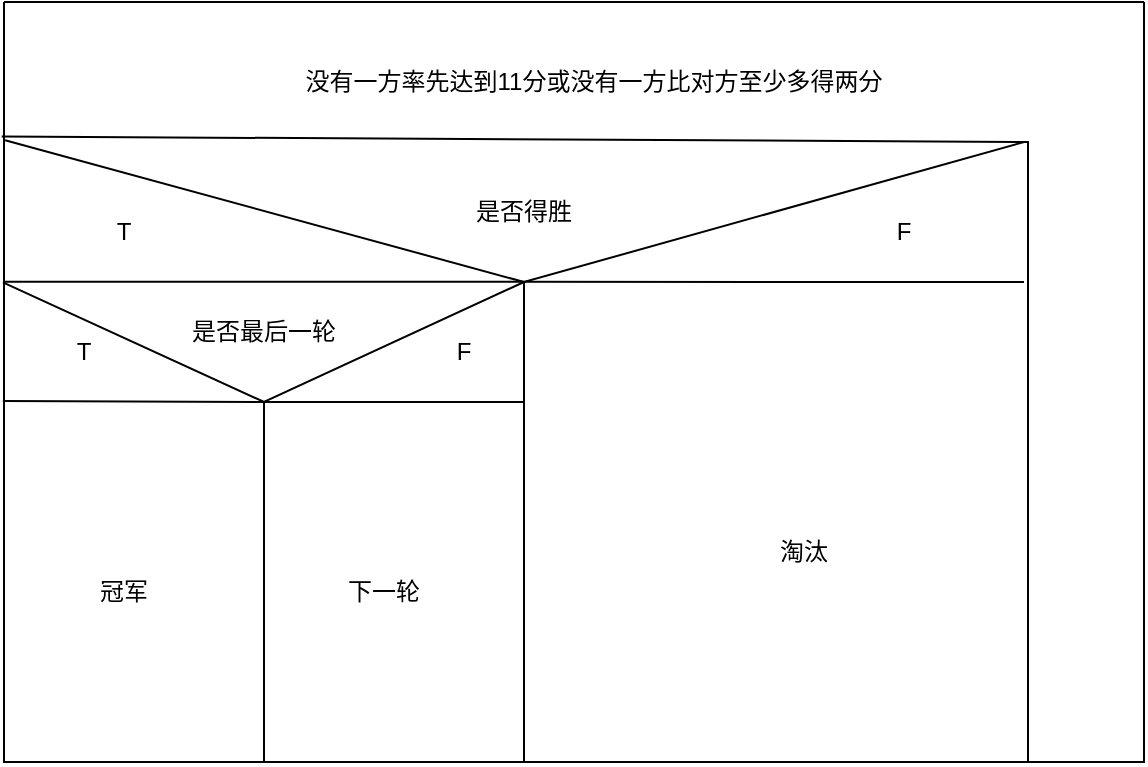 <mxfile version="21.1.8" type="github">
  <diagram name="第 1 页" id="TvOghdLEXlN_RdS35WhK">
    <mxGraphModel dx="1050" dy="581" grid="1" gridSize="10" guides="1" tooltips="1" connect="1" arrows="1" fold="1" page="1" pageScale="1" pageWidth="827" pageHeight="1169" math="0" shadow="0">
      <root>
        <mxCell id="0" />
        <mxCell id="1" parent="0" />
        <mxCell id="h4DI42kt3oIY_V8vE__m-12" value="" style="swimlane;startSize=0;" vertex="1" parent="1">
          <mxGeometry x="140" y="40" width="570" height="380" as="geometry" />
        </mxCell>
        <mxCell id="h4DI42kt3oIY_V8vE__m-15" value="没有一方率先达到11分或没有一方比对方至少多得两分" style="text;html=1;strokeColor=none;fillColor=none;align=center;verticalAlign=middle;whiteSpace=wrap;rounded=0;" vertex="1" parent="h4DI42kt3oIY_V8vE__m-12">
          <mxGeometry x="90" y="25" width="410" height="30" as="geometry" />
        </mxCell>
        <mxCell id="h4DI42kt3oIY_V8vE__m-17" value="" style="endArrow=none;html=1;rounded=0;exitX=0.001;exitY=0.182;exitDx=0;exitDy=0;exitPerimeter=0;" edge="1" parent="h4DI42kt3oIY_V8vE__m-12" source="h4DI42kt3oIY_V8vE__m-12">
          <mxGeometry width="50" height="50" relative="1" as="geometry">
            <mxPoint y="70" as="sourcePoint" />
            <mxPoint x="510" y="70" as="targetPoint" />
            <Array as="points">
              <mxPoint x="260" y="140" />
            </Array>
          </mxGeometry>
        </mxCell>
        <mxCell id="h4DI42kt3oIY_V8vE__m-18" value="是否得胜" style="text;html=1;strokeColor=none;fillColor=none;align=center;verticalAlign=middle;whiteSpace=wrap;rounded=0;" vertex="1" parent="h4DI42kt3oIY_V8vE__m-12">
          <mxGeometry x="230" y="90" width="60" height="30" as="geometry" />
        </mxCell>
        <mxCell id="h4DI42kt3oIY_V8vE__m-19" value="" style="endArrow=none;html=1;rounded=0;exitX=0;exitY=0.368;exitDx=0;exitDy=0;exitPerimeter=0;" edge="1" parent="h4DI42kt3oIY_V8vE__m-12" source="h4DI42kt3oIY_V8vE__m-12">
          <mxGeometry width="50" height="50" relative="1" as="geometry">
            <mxPoint x="210" y="220" as="sourcePoint" />
            <mxPoint x="510" y="140" as="targetPoint" />
          </mxGeometry>
        </mxCell>
        <mxCell id="h4DI42kt3oIY_V8vE__m-21" value="T" style="text;html=1;strokeColor=none;fillColor=none;align=center;verticalAlign=middle;whiteSpace=wrap;rounded=0;" vertex="1" parent="h4DI42kt3oIY_V8vE__m-12">
          <mxGeometry x="30" y="100" width="60" height="30" as="geometry" />
        </mxCell>
        <mxCell id="h4DI42kt3oIY_V8vE__m-22" value="F" style="text;html=1;strokeColor=none;fillColor=none;align=center;verticalAlign=middle;whiteSpace=wrap;rounded=0;" vertex="1" parent="h4DI42kt3oIY_V8vE__m-12">
          <mxGeometry x="420" y="100" width="60" height="30" as="geometry" />
        </mxCell>
        <mxCell id="h4DI42kt3oIY_V8vE__m-24" value="淘汰" style="text;html=1;strokeColor=none;fillColor=none;align=center;verticalAlign=middle;whiteSpace=wrap;rounded=0;" vertex="1" parent="h4DI42kt3oIY_V8vE__m-12">
          <mxGeometry x="370" y="260" width="60" height="30" as="geometry" />
        </mxCell>
        <mxCell id="h4DI42kt3oIY_V8vE__m-26" value="" style="endArrow=none;html=1;rounded=0;exitX=-0.001;exitY=0.369;exitDx=0;exitDy=0;exitPerimeter=0;" edge="1" parent="h4DI42kt3oIY_V8vE__m-12" source="h4DI42kt3oIY_V8vE__m-12">
          <mxGeometry width="50" height="50" relative="1" as="geometry">
            <mxPoint x="100" y="260" as="sourcePoint" />
            <mxPoint x="260" y="140" as="targetPoint" />
            <Array as="points">
              <mxPoint x="130" y="200" />
            </Array>
          </mxGeometry>
        </mxCell>
        <mxCell id="h4DI42kt3oIY_V8vE__m-28" value="是否最后一轮" style="text;html=1;strokeColor=none;fillColor=none;align=center;verticalAlign=middle;whiteSpace=wrap;rounded=0;" vertex="1" parent="h4DI42kt3oIY_V8vE__m-12">
          <mxGeometry x="80" y="150" width="100" height="30" as="geometry" />
        </mxCell>
        <mxCell id="h4DI42kt3oIY_V8vE__m-29" value="T" style="text;html=1;strokeColor=none;fillColor=none;align=center;verticalAlign=middle;whiteSpace=wrap;rounded=0;" vertex="1" parent="h4DI42kt3oIY_V8vE__m-12">
          <mxGeometry x="10" y="160" width="60" height="30" as="geometry" />
        </mxCell>
        <mxCell id="h4DI42kt3oIY_V8vE__m-30" value="F" style="text;html=1;strokeColor=none;fillColor=none;align=center;verticalAlign=middle;whiteSpace=wrap;rounded=0;" vertex="1" parent="h4DI42kt3oIY_V8vE__m-12">
          <mxGeometry x="200" y="160" width="60" height="30" as="geometry" />
        </mxCell>
        <mxCell id="h4DI42kt3oIY_V8vE__m-32" value="冠军" style="text;html=1;strokeColor=none;fillColor=none;align=center;verticalAlign=middle;whiteSpace=wrap;rounded=0;" vertex="1" parent="h4DI42kt3oIY_V8vE__m-12">
          <mxGeometry x="30" y="280" width="60" height="30" as="geometry" />
        </mxCell>
        <mxCell id="h4DI42kt3oIY_V8vE__m-33" value="下一轮" style="text;html=1;strokeColor=none;fillColor=none;align=center;verticalAlign=middle;whiteSpace=wrap;rounded=0;" vertex="1" parent="h4DI42kt3oIY_V8vE__m-12">
          <mxGeometry x="160" y="280" width="60" height="30" as="geometry" />
        </mxCell>
        <mxCell id="h4DI42kt3oIY_V8vE__m-14" value="" style="endArrow=none;html=1;rounded=0;exitX=-0.002;exitY=0.177;exitDx=0;exitDy=0;exitPerimeter=0;" edge="1" parent="1" source="h4DI42kt3oIY_V8vE__m-12">
          <mxGeometry width="50" height="50" relative="1" as="geometry">
            <mxPoint x="140" y="110" as="sourcePoint" />
            <mxPoint x="652" y="420" as="targetPoint" />
            <Array as="points">
              <mxPoint x="652" y="110" />
            </Array>
          </mxGeometry>
        </mxCell>
        <mxCell id="h4DI42kt3oIY_V8vE__m-23" value="" style="endArrow=none;html=1;rounded=0;" edge="1" parent="1">
          <mxGeometry width="50" height="50" relative="1" as="geometry">
            <mxPoint x="400" y="420" as="sourcePoint" />
            <mxPoint x="400" y="180" as="targetPoint" />
          </mxGeometry>
        </mxCell>
        <mxCell id="h4DI42kt3oIY_V8vE__m-27" value="" style="endArrow=none;html=1;rounded=0;exitX=-0.001;exitY=0.525;exitDx=0;exitDy=0;exitPerimeter=0;" edge="1" parent="1" source="h4DI42kt3oIY_V8vE__m-12">
          <mxGeometry width="50" height="50" relative="1" as="geometry">
            <mxPoint x="390" y="290" as="sourcePoint" />
            <mxPoint x="400" y="240" as="targetPoint" />
            <Array as="points">
              <mxPoint x="270" y="240" />
            </Array>
          </mxGeometry>
        </mxCell>
        <mxCell id="h4DI42kt3oIY_V8vE__m-31" value="" style="endArrow=none;html=1;rounded=0;" edge="1" parent="1">
          <mxGeometry width="50" height="50" relative="1" as="geometry">
            <mxPoint x="270" y="240" as="sourcePoint" />
            <mxPoint x="270" y="420" as="targetPoint" />
          </mxGeometry>
        </mxCell>
      </root>
    </mxGraphModel>
  </diagram>
</mxfile>
